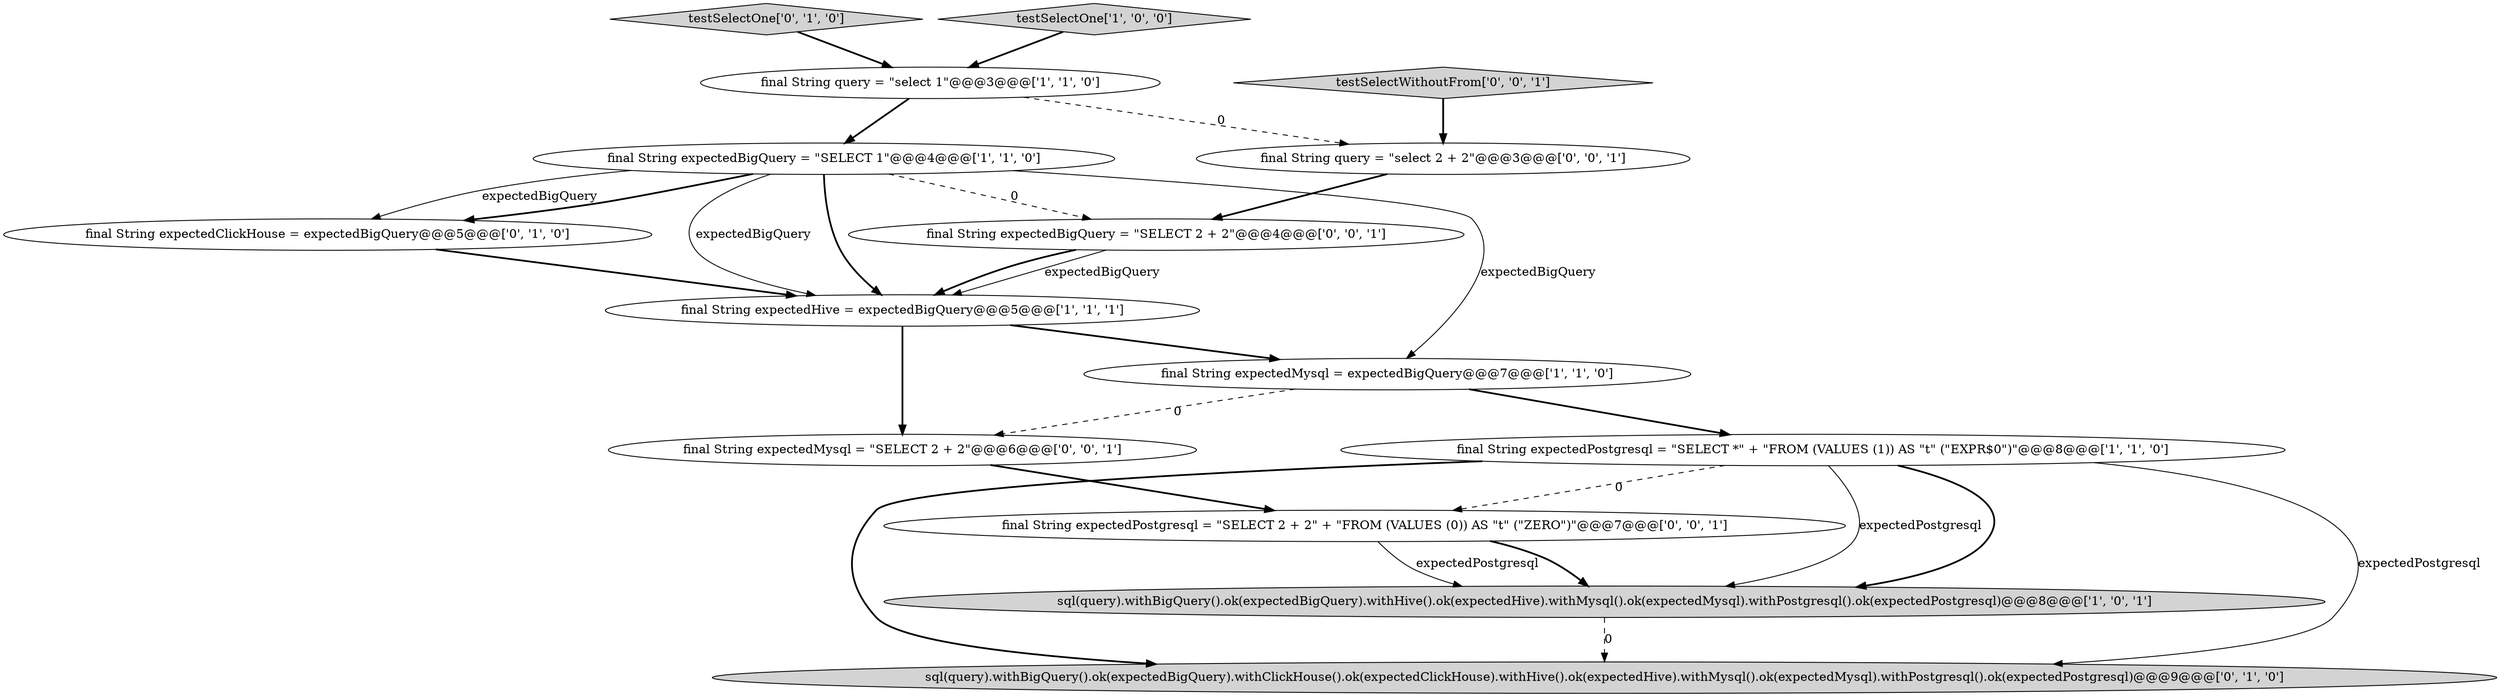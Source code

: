 digraph {
8 [style = filled, label = "testSelectOne['0', '1', '0']", fillcolor = lightgray, shape = diamond image = "AAA0AAABBB2BBB"];
0 [style = filled, label = "final String expectedBigQuery = \"SELECT 1\"@@@4@@@['1', '1', '0']", fillcolor = white, shape = ellipse image = "AAA0AAABBB1BBB"];
4 [style = filled, label = "final String query = \"select 1\"@@@3@@@['1', '1', '0']", fillcolor = white, shape = ellipse image = "AAA0AAABBB1BBB"];
5 [style = filled, label = "final String expectedPostgresql = \"SELECT *\" + \"FROM (VALUES (1)) AS \"t\" (\"EXPR$0\")\"@@@8@@@['1', '1', '0']", fillcolor = white, shape = ellipse image = "AAA0AAABBB1BBB"];
7 [style = filled, label = "sql(query).withBigQuery().ok(expectedBigQuery).withClickHouse().ok(expectedClickHouse).withHive().ok(expectedHive).withMysql().ok(expectedMysql).withPostgresql().ok(expectedPostgresql)@@@9@@@['0', '1', '0']", fillcolor = lightgray, shape = ellipse image = "AAA1AAABBB2BBB"];
2 [style = filled, label = "final String expectedHive = expectedBigQuery@@@5@@@['1', '1', '1']", fillcolor = white, shape = ellipse image = "AAA0AAABBB1BBB"];
3 [style = filled, label = "testSelectOne['1', '0', '0']", fillcolor = lightgray, shape = diamond image = "AAA0AAABBB1BBB"];
14 [style = filled, label = "final String expectedBigQuery = \"SELECT 2 + 2\"@@@4@@@['0', '0', '1']", fillcolor = white, shape = ellipse image = "AAA0AAABBB3BBB"];
11 [style = filled, label = "final String expectedPostgresql = \"SELECT 2 + 2\" + \"FROM (VALUES (0)) AS \"t\" (\"ZERO\")\"@@@7@@@['0', '0', '1']", fillcolor = white, shape = ellipse image = "AAA0AAABBB3BBB"];
6 [style = filled, label = "sql(query).withBigQuery().ok(expectedBigQuery).withHive().ok(expectedHive).withMysql().ok(expectedMysql).withPostgresql().ok(expectedPostgresql)@@@8@@@['1', '0', '1']", fillcolor = lightgray, shape = ellipse image = "AAA0AAABBB1BBB"];
13 [style = filled, label = "testSelectWithoutFrom['0', '0', '1']", fillcolor = lightgray, shape = diamond image = "AAA0AAABBB3BBB"];
9 [style = filled, label = "final String expectedClickHouse = expectedBigQuery@@@5@@@['0', '1', '0']", fillcolor = white, shape = ellipse image = "AAA1AAABBB2BBB"];
10 [style = filled, label = "final String query = \"select 2 + 2\"@@@3@@@['0', '0', '1']", fillcolor = white, shape = ellipse image = "AAA0AAABBB3BBB"];
12 [style = filled, label = "final String expectedMysql = \"SELECT 2 + 2\"@@@6@@@['0', '0', '1']", fillcolor = white, shape = ellipse image = "AAA0AAABBB3BBB"];
1 [style = filled, label = "final String expectedMysql = expectedBigQuery@@@7@@@['1', '1', '0']", fillcolor = white, shape = ellipse image = "AAA0AAABBB1BBB"];
5->6 [style = solid, label="expectedPostgresql"];
0->1 [style = solid, label="expectedBigQuery"];
8->4 [style = bold, label=""];
0->9 [style = solid, label="expectedBigQuery"];
4->10 [style = dashed, label="0"];
0->9 [style = bold, label=""];
9->2 [style = bold, label=""];
5->7 [style = solid, label="expectedPostgresql"];
0->14 [style = dashed, label="0"];
11->6 [style = bold, label=""];
5->11 [style = dashed, label="0"];
14->2 [style = solid, label="expectedBigQuery"];
0->2 [style = solid, label="expectedBigQuery"];
2->1 [style = bold, label=""];
1->12 [style = dashed, label="0"];
14->2 [style = bold, label=""];
11->6 [style = solid, label="expectedPostgresql"];
12->11 [style = bold, label=""];
0->2 [style = bold, label=""];
13->10 [style = bold, label=""];
4->0 [style = bold, label=""];
5->6 [style = bold, label=""];
6->7 [style = dashed, label="0"];
10->14 [style = bold, label=""];
3->4 [style = bold, label=""];
5->7 [style = bold, label=""];
2->12 [style = bold, label=""];
1->5 [style = bold, label=""];
}

